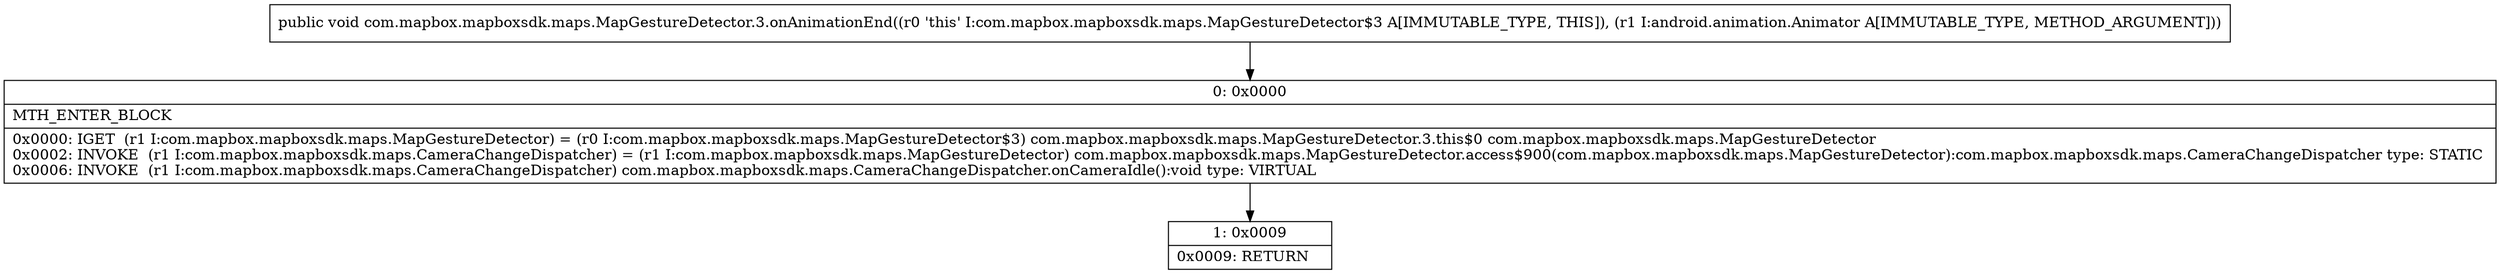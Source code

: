 digraph "CFG forcom.mapbox.mapboxsdk.maps.MapGestureDetector.3.onAnimationEnd(Landroid\/animation\/Animator;)V" {
Node_0 [shape=record,label="{0\:\ 0x0000|MTH_ENTER_BLOCK\l|0x0000: IGET  (r1 I:com.mapbox.mapboxsdk.maps.MapGestureDetector) = (r0 I:com.mapbox.mapboxsdk.maps.MapGestureDetector$3) com.mapbox.mapboxsdk.maps.MapGestureDetector.3.this$0 com.mapbox.mapboxsdk.maps.MapGestureDetector \l0x0002: INVOKE  (r1 I:com.mapbox.mapboxsdk.maps.CameraChangeDispatcher) = (r1 I:com.mapbox.mapboxsdk.maps.MapGestureDetector) com.mapbox.mapboxsdk.maps.MapGestureDetector.access$900(com.mapbox.mapboxsdk.maps.MapGestureDetector):com.mapbox.mapboxsdk.maps.CameraChangeDispatcher type: STATIC \l0x0006: INVOKE  (r1 I:com.mapbox.mapboxsdk.maps.CameraChangeDispatcher) com.mapbox.mapboxsdk.maps.CameraChangeDispatcher.onCameraIdle():void type: VIRTUAL \l}"];
Node_1 [shape=record,label="{1\:\ 0x0009|0x0009: RETURN   \l}"];
MethodNode[shape=record,label="{public void com.mapbox.mapboxsdk.maps.MapGestureDetector.3.onAnimationEnd((r0 'this' I:com.mapbox.mapboxsdk.maps.MapGestureDetector$3 A[IMMUTABLE_TYPE, THIS]), (r1 I:android.animation.Animator A[IMMUTABLE_TYPE, METHOD_ARGUMENT])) }"];
MethodNode -> Node_0;
Node_0 -> Node_1;
}

